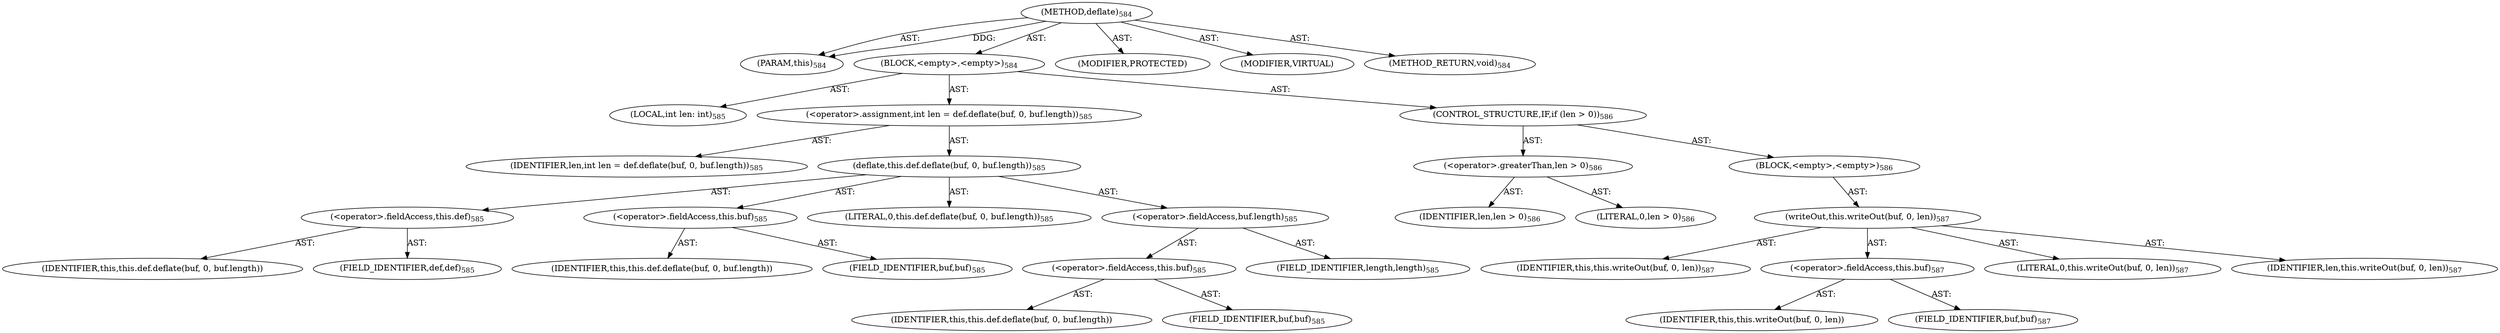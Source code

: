 digraph "deflate" {  
"111669149711" [label = <(METHOD,deflate)<SUB>584</SUB>> ]
"115964117002" [label = <(PARAM,this)<SUB>584</SUB>> ]
"25769803827" [label = <(BLOCK,&lt;empty&gt;,&lt;empty&gt;)<SUB>584</SUB>> ]
"94489280524" [label = <(LOCAL,int len: int)<SUB>585</SUB>> ]
"30064771467" [label = <(&lt;operator&gt;.assignment,int len = def.deflate(buf, 0, buf.length))<SUB>585</SUB>> ]
"68719477018" [label = <(IDENTIFIER,len,int len = def.deflate(buf, 0, buf.length))<SUB>585</SUB>> ]
"30064771468" [label = <(deflate,this.def.deflate(buf, 0, buf.length))<SUB>585</SUB>> ]
"30064771469" [label = <(&lt;operator&gt;.fieldAccess,this.def)<SUB>585</SUB>> ]
"68719477019" [label = <(IDENTIFIER,this,this.def.deflate(buf, 0, buf.length))> ]
"55834575001" [label = <(FIELD_IDENTIFIER,def,def)<SUB>585</SUB>> ]
"30064771470" [label = <(&lt;operator&gt;.fieldAccess,this.buf)<SUB>585</SUB>> ]
"68719477020" [label = <(IDENTIFIER,this,this.def.deflate(buf, 0, buf.length))> ]
"55834575002" [label = <(FIELD_IDENTIFIER,buf,buf)<SUB>585</SUB>> ]
"90194313275" [label = <(LITERAL,0,this.def.deflate(buf, 0, buf.length))<SUB>585</SUB>> ]
"30064771471" [label = <(&lt;operator&gt;.fieldAccess,buf.length)<SUB>585</SUB>> ]
"30064771472" [label = <(&lt;operator&gt;.fieldAccess,this.buf)<SUB>585</SUB>> ]
"68719477021" [label = <(IDENTIFIER,this,this.def.deflate(buf, 0, buf.length))> ]
"55834575003" [label = <(FIELD_IDENTIFIER,buf,buf)<SUB>585</SUB>> ]
"55834575004" [label = <(FIELD_IDENTIFIER,length,length)<SUB>585</SUB>> ]
"47244640285" [label = <(CONTROL_STRUCTURE,IF,if (len &gt; 0))<SUB>586</SUB>> ]
"30064771473" [label = <(&lt;operator&gt;.greaterThan,len &gt; 0)<SUB>586</SUB>> ]
"68719477022" [label = <(IDENTIFIER,len,len &gt; 0)<SUB>586</SUB>> ]
"90194313276" [label = <(LITERAL,0,len &gt; 0)<SUB>586</SUB>> ]
"25769803828" [label = <(BLOCK,&lt;empty&gt;,&lt;empty&gt;)<SUB>586</SUB>> ]
"30064771474" [label = <(writeOut,this.writeOut(buf, 0, len))<SUB>587</SUB>> ]
"68719476755" [label = <(IDENTIFIER,this,this.writeOut(buf, 0, len))<SUB>587</SUB>> ]
"30064771475" [label = <(&lt;operator&gt;.fieldAccess,this.buf)<SUB>587</SUB>> ]
"68719477023" [label = <(IDENTIFIER,this,this.writeOut(buf, 0, len))> ]
"55834575005" [label = <(FIELD_IDENTIFIER,buf,buf)<SUB>587</SUB>> ]
"90194313277" [label = <(LITERAL,0,this.writeOut(buf, 0, len))<SUB>587</SUB>> ]
"68719477024" [label = <(IDENTIFIER,len,this.writeOut(buf, 0, len))<SUB>587</SUB>> ]
"133143986239" [label = <(MODIFIER,PROTECTED)> ]
"133143986240" [label = <(MODIFIER,VIRTUAL)> ]
"128849018895" [label = <(METHOD_RETURN,void)<SUB>584</SUB>> ]
  "111669149711" -> "115964117002"  [ label = "AST: "] 
  "111669149711" -> "25769803827"  [ label = "AST: "] 
  "111669149711" -> "133143986239"  [ label = "AST: "] 
  "111669149711" -> "133143986240"  [ label = "AST: "] 
  "111669149711" -> "128849018895"  [ label = "AST: "] 
  "25769803827" -> "94489280524"  [ label = "AST: "] 
  "25769803827" -> "30064771467"  [ label = "AST: "] 
  "25769803827" -> "47244640285"  [ label = "AST: "] 
  "30064771467" -> "68719477018"  [ label = "AST: "] 
  "30064771467" -> "30064771468"  [ label = "AST: "] 
  "30064771468" -> "30064771469"  [ label = "AST: "] 
  "30064771468" -> "30064771470"  [ label = "AST: "] 
  "30064771468" -> "90194313275"  [ label = "AST: "] 
  "30064771468" -> "30064771471"  [ label = "AST: "] 
  "30064771469" -> "68719477019"  [ label = "AST: "] 
  "30064771469" -> "55834575001"  [ label = "AST: "] 
  "30064771470" -> "68719477020"  [ label = "AST: "] 
  "30064771470" -> "55834575002"  [ label = "AST: "] 
  "30064771471" -> "30064771472"  [ label = "AST: "] 
  "30064771471" -> "55834575004"  [ label = "AST: "] 
  "30064771472" -> "68719477021"  [ label = "AST: "] 
  "30064771472" -> "55834575003"  [ label = "AST: "] 
  "47244640285" -> "30064771473"  [ label = "AST: "] 
  "47244640285" -> "25769803828"  [ label = "AST: "] 
  "30064771473" -> "68719477022"  [ label = "AST: "] 
  "30064771473" -> "90194313276"  [ label = "AST: "] 
  "25769803828" -> "30064771474"  [ label = "AST: "] 
  "30064771474" -> "68719476755"  [ label = "AST: "] 
  "30064771474" -> "30064771475"  [ label = "AST: "] 
  "30064771474" -> "90194313277"  [ label = "AST: "] 
  "30064771474" -> "68719477024"  [ label = "AST: "] 
  "30064771475" -> "68719477023"  [ label = "AST: "] 
  "30064771475" -> "55834575005"  [ label = "AST: "] 
  "111669149711" -> "115964117002"  [ label = "DDG: "] 
}
